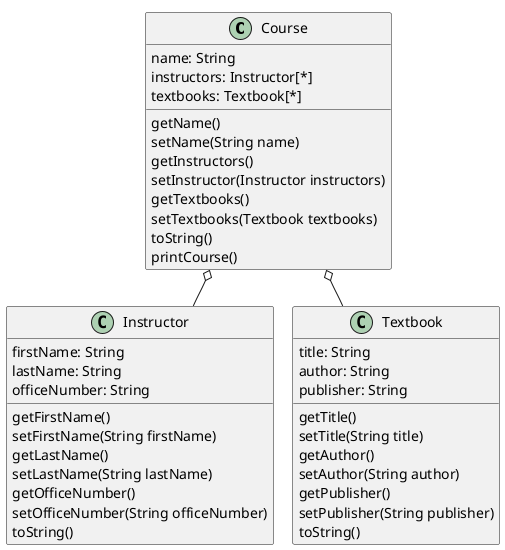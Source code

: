 @startuml
!pragma layout smetana

class Course
{
    name: String
    instructors: Instructor[*]
    textbooks: Textbook[*]

    getName()
    setName(String name)
    getInstructors()
    setInstructor(Instructor instructors)
    getTextbooks()
    setTextbooks(Textbook textbooks)
    toString()
    printCourse()

}

class Instructor
{
    firstName: String
    lastName: String
    officeNumber: String

    getFirstName()
    setFirstName(String firstName)
    getLastName()
    setLastName(String lastName)
    getOfficeNumber()
    setOfficeNumber(String officeNumber)
    toString()
}
Course o-- Instructor

class Textbook
{
    title: String
    author: String
    publisher: String

    getTitle()
    setTitle(String title)
    getAuthor()
    setAuthor(String author)
    getPublisher()
    setPublisher(String publisher)
    toString()
}
Course o-- Textbook
@enduml